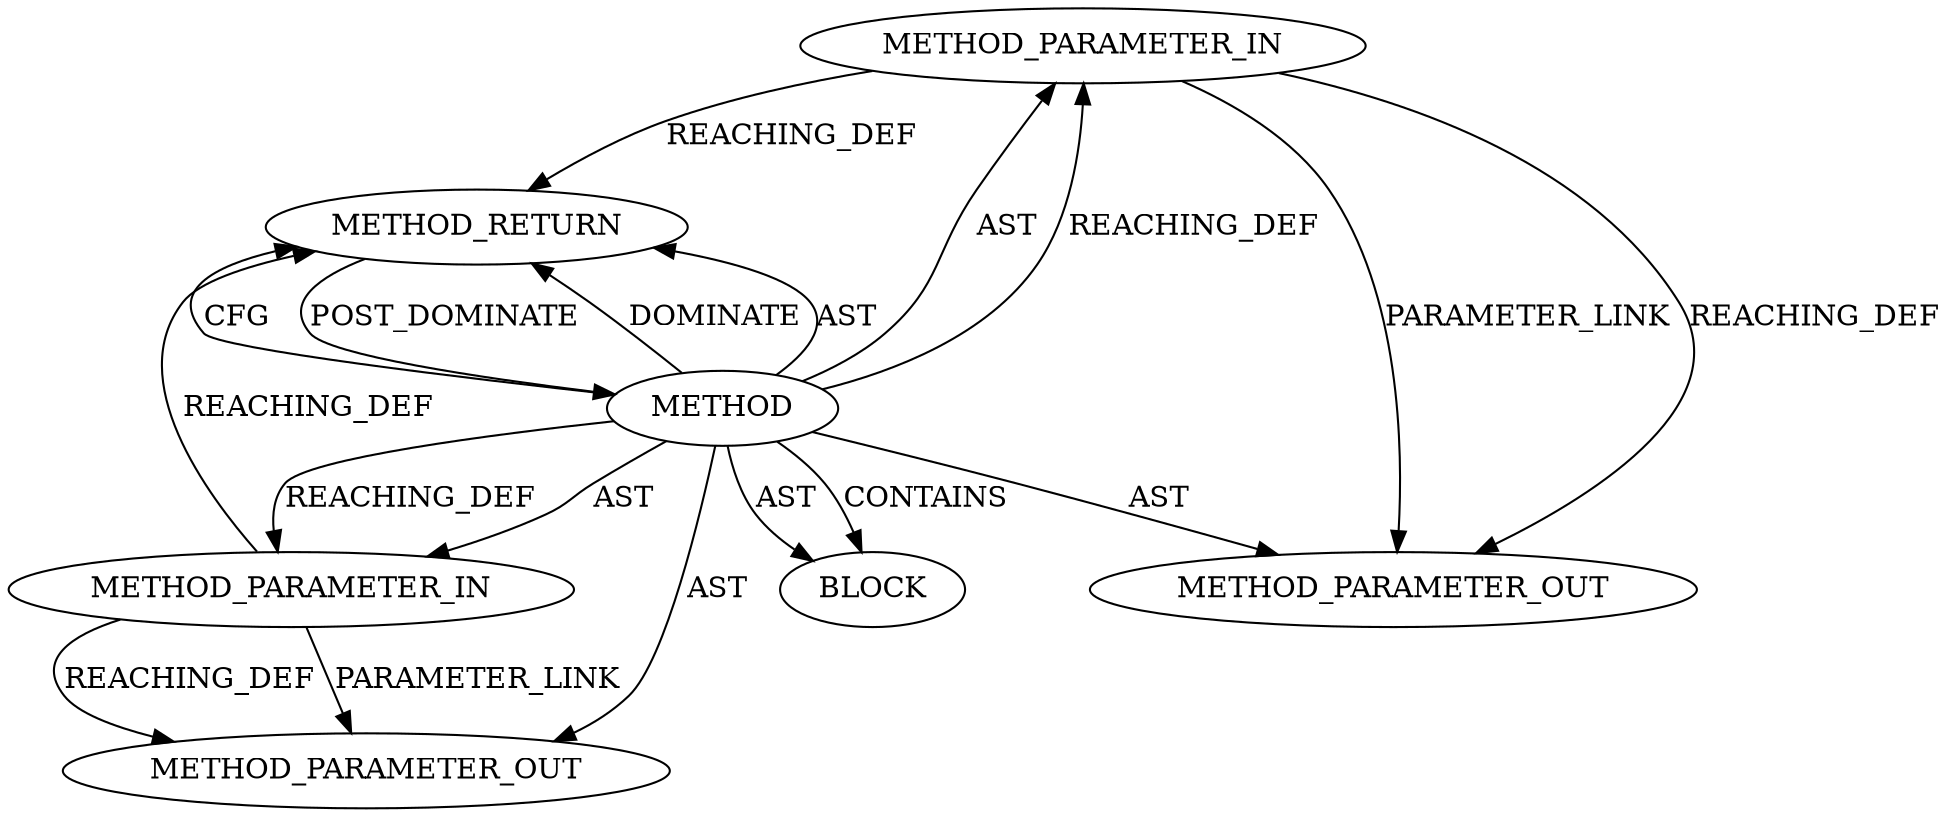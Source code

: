 digraph {
  12179 [label=METHOD_PARAMETER_IN ORDER=1 CODE="p1" IS_VARIADIC=false TYPE_FULL_NAME="ANY" EVALUATION_STRATEGY="BY_VALUE" INDEX=1 NAME="p1"]
  12181 [label=BLOCK ORDER=1 ARGUMENT_INDEX=1 CODE="<empty>" TYPE_FULL_NAME="ANY"]
  12182 [label=METHOD_RETURN ORDER=2 CODE="RET" TYPE_FULL_NAME="ANY" EVALUATION_STRATEGY="BY_VALUE"]
  13327 [label=METHOD_PARAMETER_OUT ORDER=1 CODE="p1" IS_VARIADIC=false TYPE_FULL_NAME="ANY" EVALUATION_STRATEGY="BY_VALUE" INDEX=1 NAME="p1"]
  12180 [label=METHOD_PARAMETER_IN ORDER=2 CODE="p2" IS_VARIADIC=false TYPE_FULL_NAME="ANY" EVALUATION_STRATEGY="BY_VALUE" INDEX=2 NAME="p2"]
  12178 [label=METHOD AST_PARENT_TYPE="NAMESPACE_BLOCK" AST_PARENT_FULL_NAME="<global>" ORDER=0 CODE="<empty>" FULL_NAME="IS_ALIGNED" IS_EXTERNAL=true FILENAME="<empty>" SIGNATURE="" NAME="IS_ALIGNED"]
  13328 [label=METHOD_PARAMETER_OUT ORDER=2 CODE="p2" IS_VARIADIC=false TYPE_FULL_NAME="ANY" EVALUATION_STRATEGY="BY_VALUE" INDEX=2 NAME="p2"]
  12178 -> 13327 [label=AST ]
  12180 -> 13328 [label=PARAMETER_LINK ]
  12178 -> 12182 [label=DOMINATE ]
  12179 -> 13327 [label=PARAMETER_LINK ]
  12178 -> 12179 [label=AST ]
  12178 -> 12182 [label=AST ]
  12178 -> 12182 [label=CFG ]
  12178 -> 12179 [label=REACHING_DEF VARIABLE=""]
  12179 -> 13327 [label=REACHING_DEF VARIABLE="p1"]
  12178 -> 12181 [label=CONTAINS ]
  12178 -> 13328 [label=AST ]
  12178 -> 12180 [label=AST ]
  12178 -> 12181 [label=AST ]
  12180 -> 13328 [label=REACHING_DEF VARIABLE="p2"]
  12182 -> 12178 [label=POST_DOMINATE ]
  12179 -> 12182 [label=REACHING_DEF VARIABLE="p1"]
  12180 -> 12182 [label=REACHING_DEF VARIABLE="p2"]
  12178 -> 12180 [label=REACHING_DEF VARIABLE=""]
}
